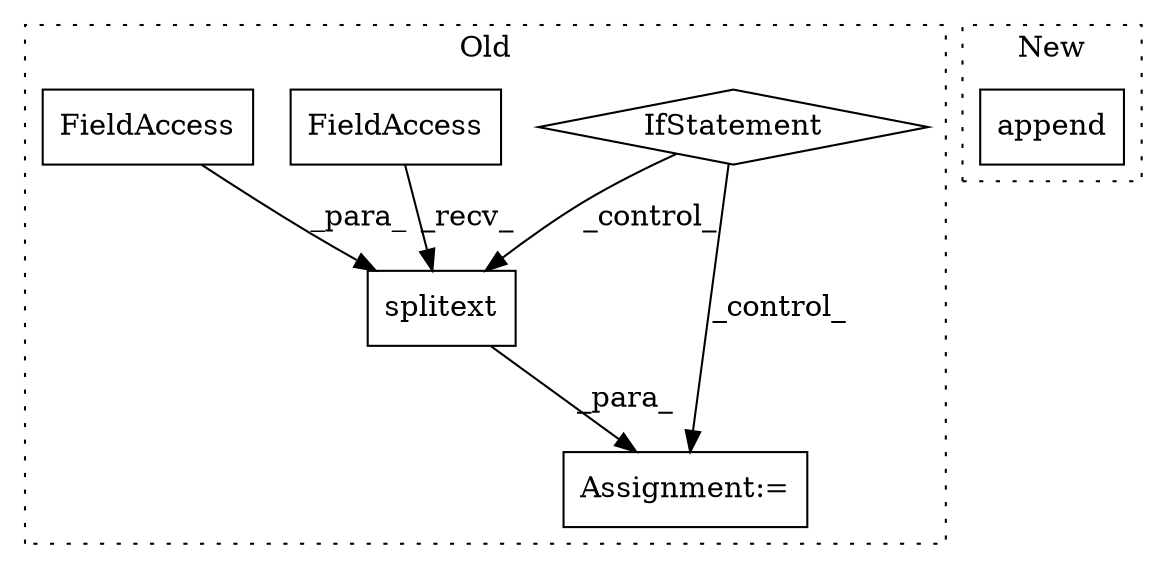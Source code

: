 digraph G {
subgraph cluster0 {
1 [label="splitext" a="32" s="12303,12325" l="9,1" shape="box"];
3 [label="FieldAccess" a="22" s="12295" l="7" shape="box"];
4 [label="IfStatement" a="25" s="12149,12193" l="4,2" shape="diamond"];
5 [label="Assignment:=" a="7" s="12293" l="2" shape="box"];
6 [label="FieldAccess" a="22" s="12312" l="13" shape="box"];
label = "Old";
style="dotted";
}
subgraph cluster1 {
2 [label="append" a="32" s="12115,12127" l="7,1" shape="box"];
label = "New";
style="dotted";
}
1 -> 5 [label="_para_"];
3 -> 1 [label="_recv_"];
4 -> 5 [label="_control_"];
4 -> 1 [label="_control_"];
6 -> 1 [label="_para_"];
}